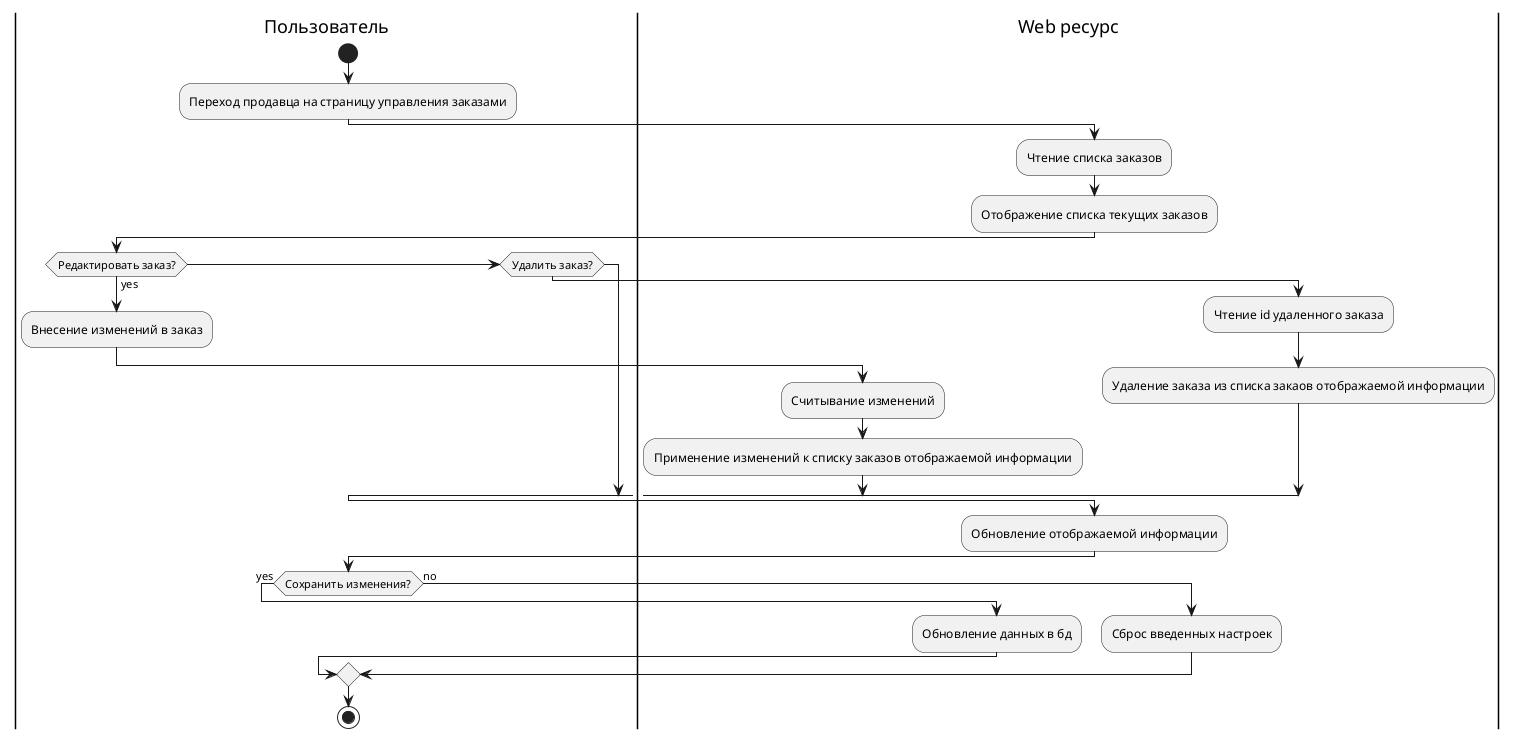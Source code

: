 @startuml
'https://plantuml.com/activity-diagram-beta

|Пользователь|
start
:Переход продавца на страницу управления заказами;
|Web ресурс|
:Чтение списка заказов;
:Отображение списка текущих заказов;
|Пользователь|
if (Редактировать заказ?) is (yes) then
  :Внесение изменений в заказ;
  |Web ресурс|
  :Считывание изменений;
  :Применение изменений к списку заказов отображаемой информации;
elseif (Удалить заказ?) then
  |Web ресурс|
  :Чтение id удаленного заказа;
  :Удаление заказа из списка закаов отображаемой информации;
endif
:Обновление отображаемой информации;
|Пользователь|
if (Сохранить изменения?) is (yes) then
  |Web ресурс|
  :Обновление данных в бд;
else (no)
  |Web ресурс|
  :Сброс введенных настроек;
|Пользователь|
endif
stop

@enduml
